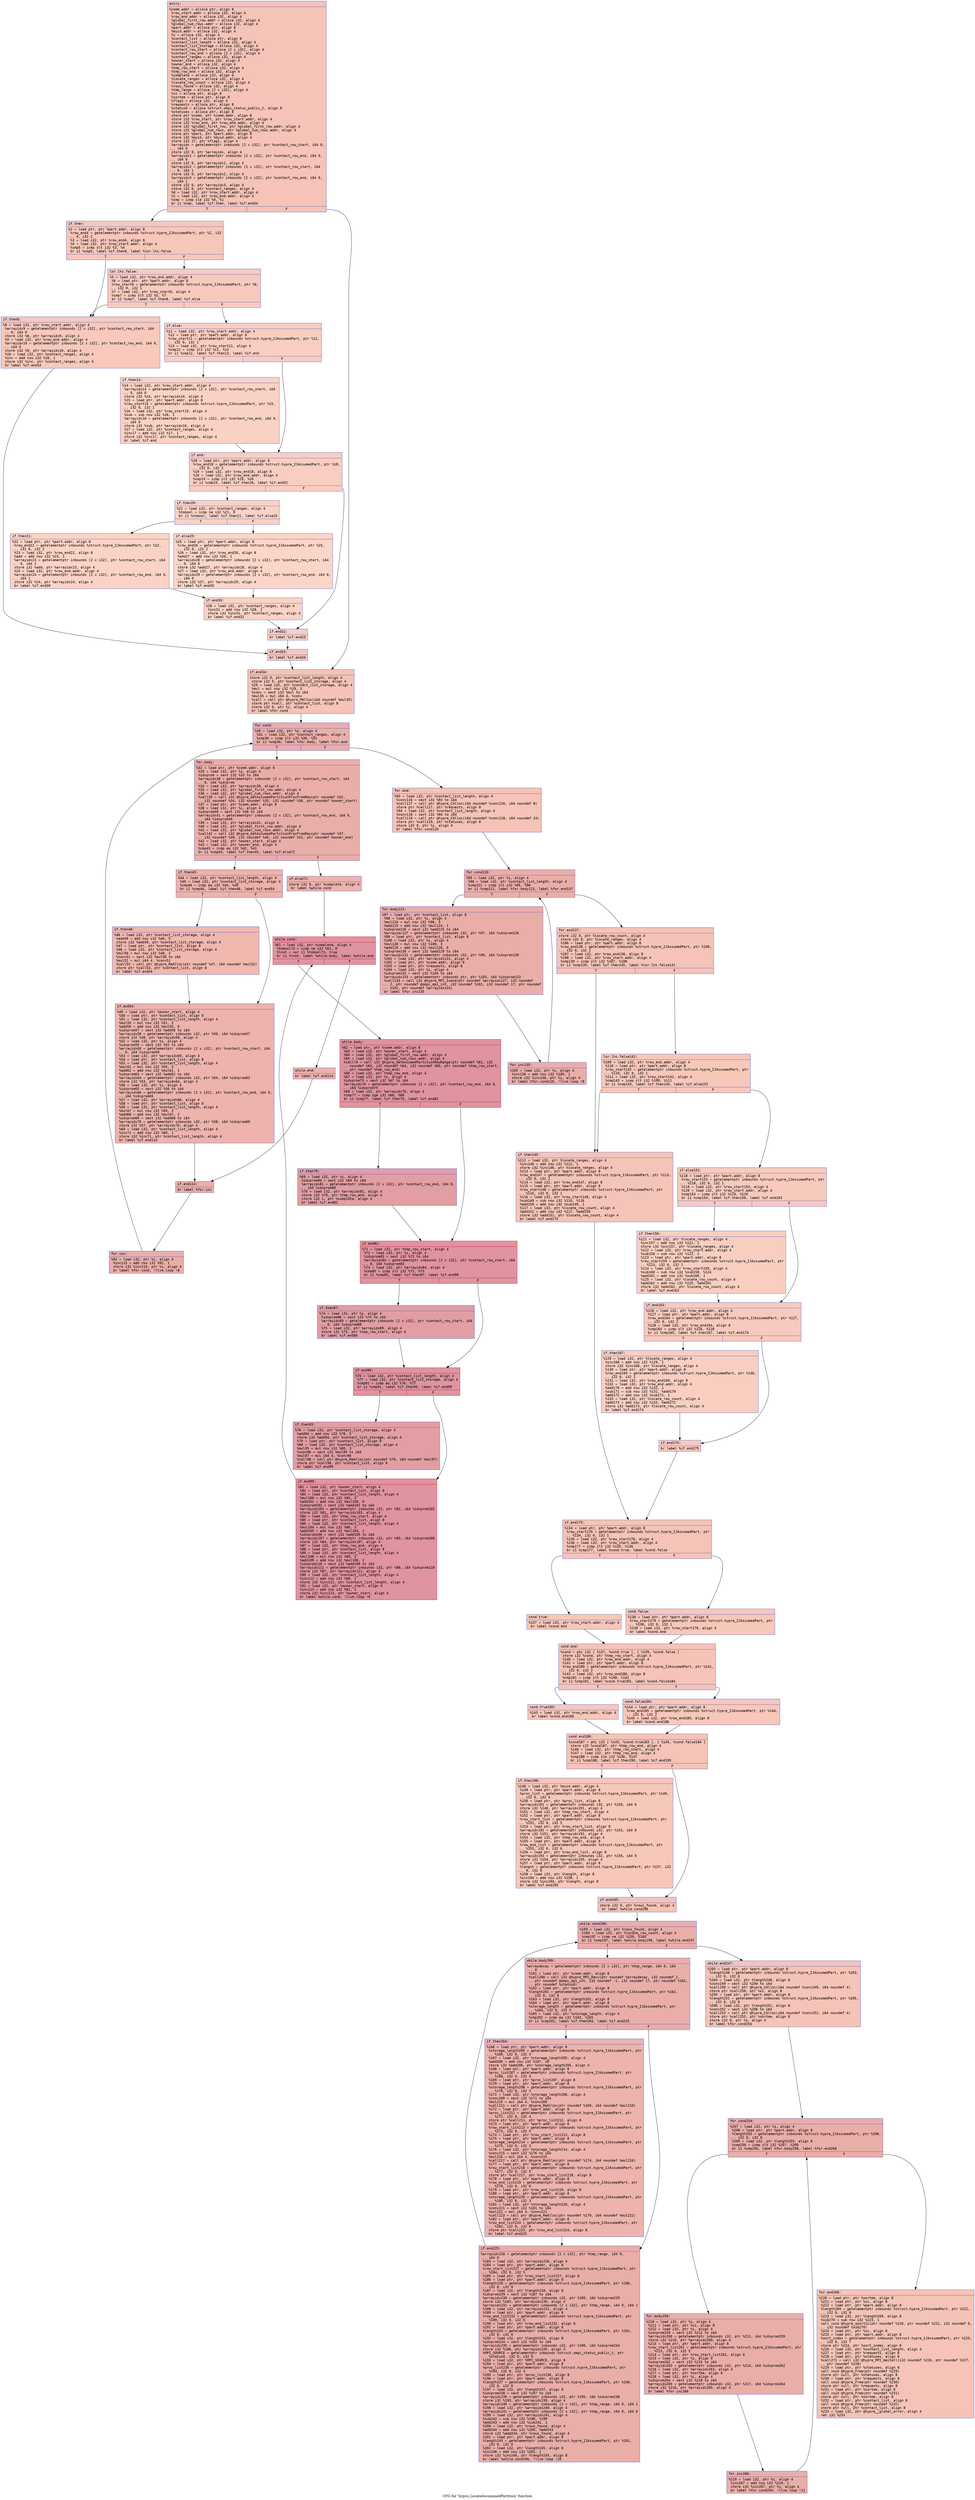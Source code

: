 digraph "CFG for 'hypre_LocateAssummedPartition' function" {
	label="CFG for 'hypre_LocateAssummedPartition' function";

	Node0x56272f9793c0 [shape=record,color="#3d50c3ff", style=filled, fillcolor="#e8765c70" fontname="Courier",label="{entry:\l|  %comm.addr = alloca ptr, align 8\l  %row_start.addr = alloca i32, align 4\l  %row_end.addr = alloca i32, align 4\l  %global_first_row.addr = alloca i32, align 4\l  %global_num_rows.addr = alloca i32, align 4\l  %part.addr = alloca ptr, align 8\l  %myid.addr = alloca i32, align 4\l  %i = alloca i32, align 4\l  %contact_list = alloca ptr, align 8\l  %contact_list_length = alloca i32, align 4\l  %contact_list_storage = alloca i32, align 4\l  %contact_row_start = alloca [2 x i32], align 4\l  %contact_row_end = alloca [2 x i32], align 4\l  %contact_ranges = alloca i32, align 4\l  %owner_start = alloca i32, align 4\l  %owner_end = alloca i32, align 4\l  %tmp_row_start = alloca i32, align 4\l  %tmp_row_end = alloca i32, align 4\l  %complete = alloca i32, align 4\l  %locate_ranges = alloca i32, align 4\l  %locate_row_count = alloca i32, align 4\l  %rows_found = alloca i32, align 4\l  %tmp_range = alloca [2 x i32], align 4\l  %si = alloca ptr, align 8\l  %sortme = alloca ptr, align 8\l  %flag1 = alloca i32, align 4\l  %requests = alloca ptr, align 8\l  %status0 = alloca %struct.ompi_status_public_t, align 8\l  %statuses = alloca ptr, align 8\l  store ptr %comm, ptr %comm.addr, align 8\l  store i32 %row_start, ptr %row_start.addr, align 4\l  store i32 %row_end, ptr %row_end.addr, align 4\l  store i32 %global_first_row, ptr %global_first_row.addr, align 4\l  store i32 %global_num_rows, ptr %global_num_rows.addr, align 4\l  store ptr %part, ptr %part.addr, align 8\l  store i32 %myid, ptr %myid.addr, align 4\l  store i32 17, ptr %flag1, align 4\l  %arrayidx = getelementptr inbounds [2 x i32], ptr %contact_row_start, i64 0,\l... i64 0\l  store i32 0, ptr %arrayidx, align 4\l  %arrayidx1 = getelementptr inbounds [2 x i32], ptr %contact_row_end, i64 0,\l... i64 0\l  store i32 0, ptr %arrayidx1, align 4\l  %arrayidx2 = getelementptr inbounds [2 x i32], ptr %contact_row_start, i64\l... 0, i64 1\l  store i32 0, ptr %arrayidx2, align 4\l  %arrayidx3 = getelementptr inbounds [2 x i32], ptr %contact_row_end, i64 0,\l... i64 1\l  store i32 0, ptr %arrayidx3, align 4\l  store i32 0, ptr %contact_ranges, align 4\l  %0 = load i32, ptr %row_start.addr, align 4\l  %1 = load i32, ptr %row_end.addr, align 4\l  %cmp = icmp sle i32 %0, %1\l  br i1 %cmp, label %if.then, label %if.end34\l|{<s0>T|<s1>F}}"];
	Node0x56272f9793c0:s0 -> Node0x56272f97d580[tooltip="entry -> if.then\nProbability 50.00%" ];
	Node0x56272f9793c0:s1 -> Node0x56272f97d5f0[tooltip="entry -> if.end34\nProbability 50.00%" ];
	Node0x56272f97d580 [shape=record,color="#3d50c3ff", style=filled, fillcolor="#ec7f6370" fontname="Courier",label="{if.then:\l|  %2 = load ptr, ptr %part.addr, align 8\l  %row_end4 = getelementptr inbounds %struct.hypre_IJAssumedPart, ptr %2, i32\l... 0, i32 2\l  %3 = load i32, ptr %row_end4, align 8\l  %4 = load i32, ptr %row_start.addr, align 4\l  %cmp5 = icmp slt i32 %3, %4\l  br i1 %cmp5, label %if.then8, label %lor.lhs.false\l|{<s0>T|<s1>F}}"];
	Node0x56272f97d580:s0 -> Node0x56272f97e250[tooltip="if.then -> if.then8\nProbability 50.00%" ];
	Node0x56272f97d580:s1 -> Node0x56272f97e2d0[tooltip="if.then -> lor.lhs.false\nProbability 50.00%" ];
	Node0x56272f97e2d0 [shape=record,color="#3d50c3ff", style=filled, fillcolor="#ef886b70" fontname="Courier",label="{lor.lhs.false:\l|  %5 = load i32, ptr %row_end.addr, align 4\l  %6 = load ptr, ptr %part.addr, align 8\l  %row_start6 = getelementptr inbounds %struct.hypre_IJAssumedPart, ptr %6,\l... i32 0, i32 1\l  %7 = load i32, ptr %row_start6, align 4\l  %cmp7 = icmp slt i32 %5, %7\l  br i1 %cmp7, label %if.then8, label %if.else\l|{<s0>T|<s1>F}}"];
	Node0x56272f97e2d0:s0 -> Node0x56272f97e250[tooltip="lor.lhs.false -> if.then8\nProbability 50.00%" ];
	Node0x56272f97e2d0:s1 -> Node0x56272f97eda0[tooltip="lor.lhs.false -> if.else\nProbability 50.00%" ];
	Node0x56272f97e250 [shape=record,color="#3d50c3ff", style=filled, fillcolor="#ed836670" fontname="Courier",label="{if.then8:\l|  %8 = load i32, ptr %row_start.addr, align 4\l  %arrayidx9 = getelementptr inbounds [2 x i32], ptr %contact_row_start, i64\l... 0, i64 0\l  store i32 %8, ptr %arrayidx9, align 4\l  %9 = load i32, ptr %row_end.addr, align 4\l  %arrayidx10 = getelementptr inbounds [2 x i32], ptr %contact_row_end, i64 0,\l... i64 0\l  store i32 %9, ptr %arrayidx10, align 4\l  %10 = load i32, ptr %contact_ranges, align 4\l  %inc = add nsw i32 %10, 1\l  store i32 %inc, ptr %contact_ranges, align 4\l  br label %if.end33\l}"];
	Node0x56272f97e250 -> Node0x56272f97f4b0[tooltip="if.then8 -> if.end33\nProbability 100.00%" ];
	Node0x56272f97eda0 [shape=record,color="#3d50c3ff", style=filled, fillcolor="#f2907270" fontname="Courier",label="{if.else:\l|  %11 = load i32, ptr %row_start.addr, align 4\l  %12 = load ptr, ptr %part.addr, align 8\l  %row_start11 = getelementptr inbounds %struct.hypre_IJAssumedPart, ptr %12,\l... i32 0, i32 1\l  %13 = load i32, ptr %row_start11, align 4\l  %cmp12 = icmp slt i32 %11, %13\l  br i1 %cmp12, label %if.then13, label %if.end\l|{<s0>T|<s1>F}}"];
	Node0x56272f97eda0:s0 -> Node0x56272f97f8c0[tooltip="if.else -> if.then13\nProbability 50.00%" ];
	Node0x56272f97eda0:s1 -> Node0x56272f97f940[tooltip="if.else -> if.end\nProbability 50.00%" ];
	Node0x56272f97f8c0 [shape=record,color="#3d50c3ff", style=filled, fillcolor="#f4987a70" fontname="Courier",label="{if.then13:\l|  %14 = load i32, ptr %row_start.addr, align 4\l  %arrayidx14 = getelementptr inbounds [2 x i32], ptr %contact_row_start, i64\l... 0, i64 0\l  store i32 %14, ptr %arrayidx14, align 4\l  %15 = load ptr, ptr %part.addr, align 8\l  %row_start15 = getelementptr inbounds %struct.hypre_IJAssumedPart, ptr %15,\l... i32 0, i32 1\l  %16 = load i32, ptr %row_start15, align 4\l  %sub = sub nsw i32 %16, 1\l  %arrayidx16 = getelementptr inbounds [2 x i32], ptr %contact_row_end, i64 0,\l... i64 0\l  store i32 %sub, ptr %arrayidx16, align 4\l  %17 = load i32, ptr %contact_ranges, align 4\l  %inc17 = add nsw i32 %17, 1\l  store i32 %inc17, ptr %contact_ranges, align 4\l  br label %if.end\l}"];
	Node0x56272f97f8c0 -> Node0x56272f97f940[tooltip="if.then13 -> if.end\nProbability 100.00%" ];
	Node0x56272f97f940 [shape=record,color="#3d50c3ff", style=filled, fillcolor="#f2907270" fontname="Courier",label="{if.end:\l|  %18 = load ptr, ptr %part.addr, align 8\l  %row_end18 = getelementptr inbounds %struct.hypre_IJAssumedPart, ptr %18,\l... i32 0, i32 2\l  %19 = load i32, ptr %row_end18, align 8\l  %20 = load i32, ptr %row_end.addr, align 4\l  %cmp19 = icmp slt i32 %19, %20\l  br i1 %cmp19, label %if.then20, label %if.end32\l|{<s0>T|<s1>F}}"];
	Node0x56272f97f940:s0 -> Node0x56272f980660[tooltip="if.end -> if.then20\nProbability 50.00%" ];
	Node0x56272f97f940:s1 -> Node0x56272f9806e0[tooltip="if.end -> if.end32\nProbability 50.00%" ];
	Node0x56272f980660 [shape=record,color="#3d50c3ff", style=filled, fillcolor="#f4987a70" fontname="Courier",label="{if.then20:\l|  %21 = load i32, ptr %contact_ranges, align 4\l  %tobool = icmp ne i32 %21, 0\l  br i1 %tobool, label %if.then21, label %if.else25\l|{<s0>T|<s1>F}}"];
	Node0x56272f980660:s0 -> Node0x56272f980940[tooltip="if.then20 -> if.then21\nProbability 62.50%" ];
	Node0x56272f980660:s1 -> Node0x56272f9809c0[tooltip="if.then20 -> if.else25\nProbability 37.50%" ];
	Node0x56272f980940 [shape=record,color="#3d50c3ff", style=filled, fillcolor="#f59c7d70" fontname="Courier",label="{if.then21:\l|  %22 = load ptr, ptr %part.addr, align 8\l  %row_end22 = getelementptr inbounds %struct.hypre_IJAssumedPart, ptr %22,\l... i32 0, i32 2\l  %23 = load i32, ptr %row_end22, align 8\l  %add = add nsw i32 %23, 1\l  %arrayidx23 = getelementptr inbounds [2 x i32], ptr %contact_row_start, i64\l... 0, i64 1\l  store i32 %add, ptr %arrayidx23, align 4\l  %24 = load i32, ptr %row_end.addr, align 4\l  %arrayidx24 = getelementptr inbounds [2 x i32], ptr %contact_row_end, i64 0,\l... i64 1\l  store i32 %24, ptr %arrayidx24, align 4\l  br label %if.end30\l}"];
	Node0x56272f980940 -> Node0x56272f981190[tooltip="if.then21 -> if.end30\nProbability 100.00%" ];
	Node0x56272f9809c0 [shape=record,color="#3d50c3ff", style=filled, fillcolor="#f5a08170" fontname="Courier",label="{if.else25:\l|  %25 = load ptr, ptr %part.addr, align 8\l  %row_end26 = getelementptr inbounds %struct.hypre_IJAssumedPart, ptr %25,\l... i32 0, i32 2\l  %26 = load i32, ptr %row_end26, align 8\l  %add27 = add nsw i32 %26, 1\l  %arrayidx28 = getelementptr inbounds [2 x i32], ptr %contact_row_start, i64\l... 0, i64 0\l  store i32 %add27, ptr %arrayidx28, align 4\l  %27 = load i32, ptr %row_end.addr, align 4\l  %arrayidx29 = getelementptr inbounds [2 x i32], ptr %contact_row_end, i64 0,\l... i64 0\l  store i32 %27, ptr %arrayidx29, align 4\l  br label %if.end30\l}"];
	Node0x56272f9809c0 -> Node0x56272f981190[tooltip="if.else25 -> if.end30\nProbability 100.00%" ];
	Node0x56272f981190 [shape=record,color="#3d50c3ff", style=filled, fillcolor="#f4987a70" fontname="Courier",label="{if.end30:\l|  %28 = load i32, ptr %contact_ranges, align 4\l  %inc31 = add nsw i32 %28, 1\l  store i32 %inc31, ptr %contact_ranges, align 4\l  br label %if.end32\l}"];
	Node0x56272f981190 -> Node0x56272f9806e0[tooltip="if.end30 -> if.end32\nProbability 100.00%" ];
	Node0x56272f9806e0 [shape=record,color="#3d50c3ff", style=filled, fillcolor="#f2907270" fontname="Courier",label="{if.end32:\l|  br label %if.end33\l}"];
	Node0x56272f9806e0 -> Node0x56272f97f4b0[tooltip="if.end32 -> if.end33\nProbability 100.00%" ];
	Node0x56272f97f4b0 [shape=record,color="#3d50c3ff", style=filled, fillcolor="#ec7f6370" fontname="Courier",label="{if.end33:\l|  br label %if.end34\l}"];
	Node0x56272f97f4b0 -> Node0x56272f97d5f0[tooltip="if.end33 -> if.end34\nProbability 100.00%" ];
	Node0x56272f97d5f0 [shape=record,color="#3d50c3ff", style=filled, fillcolor="#e8765c70" fontname="Courier",label="{if.end34:\l|  store i32 0, ptr %contact_list_length, align 4\l  store i32 5, ptr %contact_list_storage, align 4\l  %29 = load i32, ptr %contact_list_storage, align 4\l  %mul = mul nsw i32 %29, 3\l  %conv = sext i32 %mul to i64\l  %mul35 = mul i64 4, %conv\l  %call = call ptr @hypre_MAlloc(i64 noundef %mul35)\l  store ptr %call, ptr %contact_list, align 8\l  store i32 0, ptr %i, align 4\l  br label %for.cond\l}"];
	Node0x56272f97d5f0 -> Node0x56272f982360[tooltip="if.end34 -> for.cond\nProbability 100.00%" ];
	Node0x56272f982360 [shape=record,color="#3d50c3ff", style=filled, fillcolor="#d0473d70" fontname="Courier",label="{for.cond:\l|  %30 = load i32, ptr %i, align 4\l  %31 = load i32, ptr %contact_ranges, align 4\l  %cmp36 = icmp slt i32 %30, %31\l  br i1 %cmp36, label %for.body, label %for.end\l|{<s0>T|<s1>F}}"];
	Node0x56272f982360:s0 -> Node0x56272f982600[tooltip="for.cond -> for.body\nProbability 96.88%" ];
	Node0x56272f982360:s1 -> Node0x56272f982680[tooltip="for.cond -> for.end\nProbability 3.12%" ];
	Node0x56272f982600 [shape=record,color="#3d50c3ff", style=filled, fillcolor="#d0473d70" fontname="Courier",label="{for.body:\l|  %32 = load ptr, ptr %comm.addr, align 8\l  %33 = load i32, ptr %i, align 4\l  %idxprom = sext i32 %33 to i64\l  %arrayidx38 = getelementptr inbounds [2 x i32], ptr %contact_row_start, i64\l... 0, i64 %idxprom\l  %34 = load i32, ptr %arrayidx38, align 4\l  %35 = load i32, ptr %global_first_row.addr, align 4\l  %36 = load i32, ptr %global_num_rows.addr, align 4\l  %call39 = call i32 @hypre_GetAssumedPartitionProcFromRow(ptr noundef %32,\l... i32 noundef %34, i32 noundef %35, i32 noundef %36, ptr noundef %owner_start)\l  %37 = load ptr, ptr %comm.addr, align 8\l  %38 = load i32, ptr %i, align 4\l  %idxprom40 = sext i32 %38 to i64\l  %arrayidx41 = getelementptr inbounds [2 x i32], ptr %contact_row_end, i64 0,\l... i64 %idxprom40\l  %39 = load i32, ptr %arrayidx41, align 4\l  %40 = load i32, ptr %global_first_row.addr, align 4\l  %41 = load i32, ptr %global_num_rows.addr, align 4\l  %call42 = call i32 @hypre_GetAssumedPartitionProcFromRow(ptr noundef %37,\l... i32 noundef %39, i32 noundef %40, i32 noundef %41, ptr noundef %owner_end)\l  %42 = load i32, ptr %owner_start, align 4\l  %43 = load i32, ptr %owner_end, align 4\l  %cmp43 = icmp eq i32 %42, %43\l  br i1 %cmp43, label %if.then45, label %if.else72\l|{<s0>T|<s1>F}}"];
	Node0x56272f982600:s0 -> Node0x56272f97de80[tooltip="for.body -> if.then45\nProbability 50.00%" ];
	Node0x56272f982600:s1 -> Node0x56272f97ded0[tooltip="for.body -> if.else72\nProbability 50.00%" ];
	Node0x56272f97de80 [shape=record,color="#3d50c3ff", style=filled, fillcolor="#d6524470" fontname="Courier",label="{if.then45:\l|  %44 = load i32, ptr %contact_list_length, align 4\l  %45 = load i32, ptr %contact_list_storage, align 4\l  %cmp46 = icmp eq i32 %44, %45\l  br i1 %cmp46, label %if.then48, label %if.end54\l|{<s0>T|<s1>F}}"];
	Node0x56272f97de80:s0 -> Node0x56272f97e800[tooltip="if.then45 -> if.then48\nProbability 50.00%" ];
	Node0x56272f97de80:s1 -> Node0x56272f97e850[tooltip="if.then45 -> if.end54\nProbability 50.00%" ];
	Node0x56272f97e800 [shape=record,color="#3d50c3ff", style=filled, fillcolor="#dc5d4a70" fontname="Courier",label="{if.then48:\l|  %46 = load i32, ptr %contact_list_storage, align 4\l  %add49 = add nsw i32 %46, 5\l  store i32 %add49, ptr %contact_list_storage, align 4\l  %47 = load ptr, ptr %contact_list, align 8\l  %48 = load i32, ptr %contact_list_storage, align 4\l  %mul50 = mul nsw i32 %48, 3\l  %conv51 = sext i32 %mul50 to i64\l  %mul52 = mul i64 4, %conv51\l  %call53 = call ptr @hypre_ReAlloc(ptr noundef %47, i64 noundef %mul52)\l  store ptr %call53, ptr %contact_list, align 8\l  br label %if.end54\l}"];
	Node0x56272f97e800 -> Node0x56272f97e850[tooltip="if.then48 -> if.end54\nProbability 100.00%" ];
	Node0x56272f97e850 [shape=record,color="#3d50c3ff", style=filled, fillcolor="#d6524470" fontname="Courier",label="{if.end54:\l|  %49 = load i32, ptr %owner_start, align 4\l  %50 = load ptr, ptr %contact_list, align 8\l  %51 = load i32, ptr %contact_list_length, align 4\l  %mul55 = mul nsw i32 %51, 3\l  %add56 = add nsw i32 %mul55, 0\l  %idxprom57 = sext i32 %add56 to i64\l  %arrayidx58 = getelementptr inbounds i32, ptr %50, i64 %idxprom57\l  store i32 %49, ptr %arrayidx58, align 4\l  %52 = load i32, ptr %i, align 4\l  %idxprom59 = sext i32 %52 to i64\l  %arrayidx60 = getelementptr inbounds [2 x i32], ptr %contact_row_start, i64\l... 0, i64 %idxprom59\l  %53 = load i32, ptr %arrayidx60, align 4\l  %54 = load ptr, ptr %contact_list, align 8\l  %55 = load i32, ptr %contact_list_length, align 4\l  %mul61 = mul nsw i32 %55, 3\l  %add62 = add nsw i32 %mul61, 1\l  %idxprom63 = sext i32 %add62 to i64\l  %arrayidx64 = getelementptr inbounds i32, ptr %54, i64 %idxprom63\l  store i32 %53, ptr %arrayidx64, align 4\l  %56 = load i32, ptr %i, align 4\l  %idxprom65 = sext i32 %56 to i64\l  %arrayidx66 = getelementptr inbounds [2 x i32], ptr %contact_row_end, i64 0,\l... i64 %idxprom65\l  %57 = load i32, ptr %arrayidx66, align 4\l  %58 = load ptr, ptr %contact_list, align 8\l  %59 = load i32, ptr %contact_list_length, align 4\l  %mul67 = mul nsw i32 %59, 3\l  %add68 = add nsw i32 %mul67, 2\l  %idxprom69 = sext i32 %add68 to i64\l  %arrayidx70 = getelementptr inbounds i32, ptr %58, i64 %idxprom69\l  store i32 %57, ptr %arrayidx70, align 4\l  %60 = load i32, ptr %contact_list_length, align 4\l  %inc71 = add nsw i32 %60, 1\l  store i32 %inc71, ptr %contact_list_length, align 4\l  br label %if.end114\l}"];
	Node0x56272f97e850 -> Node0x56272f986d70[tooltip="if.end54 -> if.end114\nProbability 100.00%" ];
	Node0x56272f97ded0 [shape=record,color="#3d50c3ff", style=filled, fillcolor="#d6524470" fontname="Courier",label="{if.else72:\l|  store i32 0, ptr %complete, align 4\l  br label %while.cond\l}"];
	Node0x56272f97ded0 -> Node0x56272f986ed0[tooltip="if.else72 -> while.cond\nProbability 100.00%" ];
	Node0x56272f986ed0 [shape=record,color="#b70d28ff", style=filled, fillcolor="#b70d2870" fontname="Courier",label="{while.cond:\l|  %61 = load i32, ptr %complete, align 4\l  %tobool73 = icmp ne i32 %61, 0\l  %lnot = xor i1 %tobool73, true\l  br i1 %lnot, label %while.body, label %while.end\l|{<s0>T|<s1>F}}"];
	Node0x56272f986ed0:s0 -> Node0x56272f9871b0[tooltip="while.cond -> while.body\nProbability 96.88%" ];
	Node0x56272f986ed0:s1 -> Node0x56272f987230[tooltip="while.cond -> while.end\nProbability 3.12%" ];
	Node0x56272f9871b0 [shape=record,color="#b70d28ff", style=filled, fillcolor="#b70d2870" fontname="Courier",label="{while.body:\l|  %62 = load ptr, ptr %comm.addr, align 8\l  %63 = load i32, ptr %owner_start, align 4\l  %64 = load i32, ptr %global_first_row.addr, align 4\l  %65 = load i32, ptr %global_num_rows.addr, align 4\l  %call74 = call i32 @hypre_GetAssumedPartitionRowRange(ptr noundef %62, i32\l... noundef %63, i32 noundef %64, i32 noundef %65, ptr noundef %tmp_row_start,\l... ptr noundef %tmp_row_end)\l  %66 = load i32, ptr %tmp_row_end, align 4\l  %67 = load i32, ptr %i, align 4\l  %idxprom75 = sext i32 %67 to i64\l  %arrayidx76 = getelementptr inbounds [2 x i32], ptr %contact_row_end, i64 0,\l... i64 %idxprom75\l  %68 = load i32, ptr %arrayidx76, align 4\l  %cmp77 = icmp sge i32 %66, %68\l  br i1 %cmp77, label %if.then79, label %if.end82\l|{<s0>T|<s1>F}}"];
	Node0x56272f9871b0:s0 -> Node0x56272f987be0[tooltip="while.body -> if.then79\nProbability 50.00%" ];
	Node0x56272f9871b0:s1 -> Node0x56272f987cc0[tooltip="while.body -> if.end82\nProbability 50.00%" ];
	Node0x56272f987be0 [shape=record,color="#3d50c3ff", style=filled, fillcolor="#be242e70" fontname="Courier",label="{if.then79:\l|  %69 = load i32, ptr %i, align 4\l  %idxprom80 = sext i32 %69 to i64\l  %arrayidx81 = getelementptr inbounds [2 x i32], ptr %contact_row_end, i64 0,\l... i64 %idxprom80\l  %70 = load i32, ptr %arrayidx81, align 4\l  store i32 %70, ptr %tmp_row_end, align 4\l  store i32 1, ptr %complete, align 4\l  br label %if.end82\l}"];
	Node0x56272f987be0 -> Node0x56272f987cc0[tooltip="if.then79 -> if.end82\nProbability 100.00%" ];
	Node0x56272f987cc0 [shape=record,color="#b70d28ff", style=filled, fillcolor="#b70d2870" fontname="Courier",label="{if.end82:\l|  %71 = load i32, ptr %tmp_row_start, align 4\l  %72 = load i32, ptr %i, align 4\l  %idxprom83 = sext i32 %72 to i64\l  %arrayidx84 = getelementptr inbounds [2 x i32], ptr %contact_row_start, i64\l... 0, i64 %idxprom83\l  %73 = load i32, ptr %arrayidx84, align 4\l  %cmp85 = icmp slt i32 %71, %73\l  br i1 %cmp85, label %if.then87, label %if.end90\l|{<s0>T|<s1>F}}"];
	Node0x56272f987cc0:s0 -> Node0x56272f988680[tooltip="if.end82 -> if.then87\nProbability 50.00%" ];
	Node0x56272f987cc0:s1 -> Node0x56272f9886d0[tooltip="if.end82 -> if.end90\nProbability 50.00%" ];
	Node0x56272f988680 [shape=record,color="#3d50c3ff", style=filled, fillcolor="#be242e70" fontname="Courier",label="{if.then87:\l|  %74 = load i32, ptr %i, align 4\l  %idxprom88 = sext i32 %74 to i64\l  %arrayidx89 = getelementptr inbounds [2 x i32], ptr %contact_row_start, i64\l... 0, i64 %idxprom88\l  %75 = load i32, ptr %arrayidx89, align 4\l  store i32 %75, ptr %tmp_row_start, align 4\l  br label %if.end90\l}"];
	Node0x56272f988680 -> Node0x56272f9886d0[tooltip="if.then87 -> if.end90\nProbability 100.00%" ];
	Node0x56272f9886d0 [shape=record,color="#b70d28ff", style=filled, fillcolor="#b70d2870" fontname="Courier",label="{if.end90:\l|  %76 = load i32, ptr %contact_list_length, align 4\l  %77 = load i32, ptr %contact_list_storage, align 4\l  %cmp91 = icmp eq i32 %76, %77\l  br i1 %cmp91, label %if.then93, label %if.end99\l|{<s0>T|<s1>F}}"];
	Node0x56272f9886d0:s0 -> Node0x56272f988db0[tooltip="if.end90 -> if.then93\nProbability 50.00%" ];
	Node0x56272f9886d0:s1 -> Node0x56272f988e00[tooltip="if.end90 -> if.end99\nProbability 50.00%" ];
	Node0x56272f988db0 [shape=record,color="#3d50c3ff", style=filled, fillcolor="#be242e70" fontname="Courier",label="{if.then93:\l|  %78 = load i32, ptr %contact_list_storage, align 4\l  %add94 = add nsw i32 %78, 5\l  store i32 %add94, ptr %contact_list_storage, align 4\l  %79 = load ptr, ptr %contact_list, align 8\l  %80 = load i32, ptr %contact_list_storage, align 4\l  %mul95 = mul nsw i32 %80, 3\l  %conv96 = sext i32 %mul95 to i64\l  %mul97 = mul i64 4, %conv96\l  %call98 = call ptr @hypre_ReAlloc(ptr noundef %79, i64 noundef %mul97)\l  store ptr %call98, ptr %contact_list, align 8\l  br label %if.end99\l}"];
	Node0x56272f988db0 -> Node0x56272f988e00[tooltip="if.then93 -> if.end99\nProbability 100.00%" ];
	Node0x56272f988e00 [shape=record,color="#b70d28ff", style=filled, fillcolor="#b70d2870" fontname="Courier",label="{if.end99:\l|  %81 = load i32, ptr %owner_start, align 4\l  %82 = load ptr, ptr %contact_list, align 8\l  %83 = load i32, ptr %contact_list_length, align 4\l  %mul100 = mul nsw i32 %83, 3\l  %add101 = add nsw i32 %mul100, 0\l  %idxprom102 = sext i32 %add101 to i64\l  %arrayidx103 = getelementptr inbounds i32, ptr %82, i64 %idxprom102\l  store i32 %81, ptr %arrayidx103, align 4\l  %84 = load i32, ptr %tmp_row_start, align 4\l  %85 = load ptr, ptr %contact_list, align 8\l  %86 = load i32, ptr %contact_list_length, align 4\l  %mul104 = mul nsw i32 %86, 3\l  %add105 = add nsw i32 %mul104, 1\l  %idxprom106 = sext i32 %add105 to i64\l  %arrayidx107 = getelementptr inbounds i32, ptr %85, i64 %idxprom106\l  store i32 %84, ptr %arrayidx107, align 4\l  %87 = load i32, ptr %tmp_row_end, align 4\l  %88 = load ptr, ptr %contact_list, align 8\l  %89 = load i32, ptr %contact_list_length, align 4\l  %mul108 = mul nsw i32 %89, 3\l  %add109 = add nsw i32 %mul108, 2\l  %idxprom110 = sext i32 %add109 to i64\l  %arrayidx111 = getelementptr inbounds i32, ptr %88, i64 %idxprom110\l  store i32 %87, ptr %arrayidx111, align 4\l  %90 = load i32, ptr %contact_list_length, align 4\l  %inc112 = add nsw i32 %90, 1\l  store i32 %inc112, ptr %contact_list_length, align 4\l  %91 = load i32, ptr %owner_start, align 4\l  %inc113 = add nsw i32 %91, 1\l  store i32 %inc113, ptr %owner_start, align 4\l  br label %while.cond, !llvm.loop !6\l}"];
	Node0x56272f988e00 -> Node0x56272f986ed0[tooltip="if.end99 -> while.cond\nProbability 100.00%" ];
	Node0x56272f987230 [shape=record,color="#3d50c3ff", style=filled, fillcolor="#d6524470" fontname="Courier",label="{while.end:\l|  br label %if.end114\l}"];
	Node0x56272f987230 -> Node0x56272f986d70[tooltip="while.end -> if.end114\nProbability 100.00%" ];
	Node0x56272f986d70 [shape=record,color="#3d50c3ff", style=filled, fillcolor="#d0473d70" fontname="Courier",label="{if.end114:\l|  br label %for.inc\l}"];
	Node0x56272f986d70 -> Node0x56272f98b510[tooltip="if.end114 -> for.inc\nProbability 100.00%" ];
	Node0x56272f98b510 [shape=record,color="#3d50c3ff", style=filled, fillcolor="#d0473d70" fontname="Courier",label="{for.inc:\l|  %92 = load i32, ptr %i, align 4\l  %inc115 = add nsw i32 %92, 1\l  store i32 %inc115, ptr %i, align 4\l  br label %for.cond, !llvm.loop !8\l}"];
	Node0x56272f98b510 -> Node0x56272f982360[tooltip="for.inc -> for.cond\nProbability 100.00%" ];
	Node0x56272f982680 [shape=record,color="#3d50c3ff", style=filled, fillcolor="#e8765c70" fontname="Courier",label="{for.end:\l|  %93 = load i32, ptr %contact_list_length, align 4\l  %conv116 = sext i32 %93 to i64\l  %call117 = call ptr @hypre_CAlloc(i64 noundef %conv116, i64 noundef 8)\l  store ptr %call117, ptr %requests, align 8\l  %94 = load i32, ptr %contact_list_length, align 4\l  %conv118 = sext i32 %94 to i64\l  %call119 = call ptr @hypre_CAlloc(i64 noundef %conv118, i64 noundef 24)\l  store ptr %call119, ptr %statuses, align 8\l  store i32 0, ptr %i, align 4\l  br label %for.cond120\l}"];
	Node0x56272f982680 -> Node0x56272f98c0b0[tooltip="for.end -> for.cond120\nProbability 100.00%" ];
	Node0x56272f98c0b0 [shape=record,color="#3d50c3ff", style=filled, fillcolor="#d0473d70" fontname="Courier",label="{for.cond120:\l|  %95 = load i32, ptr %i, align 4\l  %96 = load i32, ptr %contact_list_length, align 4\l  %cmp121 = icmp slt i32 %95, %96\l  br i1 %cmp121, label %for.body123, label %for.end137\l|{<s0>T|<s1>F}}"];
	Node0x56272f98c0b0:s0 -> Node0x56272f984d40[tooltip="for.cond120 -> for.body123\nProbability 96.88%" ];
	Node0x56272f98c0b0:s1 -> Node0x56272f984d90[tooltip="for.cond120 -> for.end137\nProbability 3.12%" ];
	Node0x56272f984d40 [shape=record,color="#3d50c3ff", style=filled, fillcolor="#d0473d70" fontname="Courier",label="{for.body123:\l|  %97 = load ptr, ptr %contact_list, align 8\l  %98 = load i32, ptr %i, align 4\l  %mul124 = mul nsw i32 %98, 3\l  %add125 = add nsw i32 %mul124, 1\l  %idxprom126 = sext i32 %add125 to i64\l  %arrayidx127 = getelementptr inbounds i32, ptr %97, i64 %idxprom126\l  %99 = load ptr, ptr %contact_list, align 8\l  %100 = load i32, ptr %i, align 4\l  %mul128 = mul nsw i32 %100, 3\l  %add129 = add nsw i32 %mul128, 0\l  %idxprom130 = sext i32 %add129 to i64\l  %arrayidx131 = getelementptr inbounds i32, ptr %99, i64 %idxprom130\l  %101 = load i32, ptr %arrayidx131, align 4\l  %102 = load ptr, ptr %comm.addr, align 8\l  %103 = load ptr, ptr %requests, align 8\l  %104 = load i32, ptr %i, align 4\l  %idxprom132 = sext i32 %104 to i64\l  %arrayidx133 = getelementptr inbounds ptr, ptr %103, i64 %idxprom132\l  %call134 = call i32 @hypre_MPI_Isend(ptr noundef %arrayidx127, i32 noundef\l... 2, ptr noundef @ompi_mpi_int, i32 noundef %101, i32 noundef 17, ptr noundef\l... %102, ptr noundef %arrayidx133)\l  br label %for.inc135\l}"];
	Node0x56272f984d40 -> Node0x56272f98db00[tooltip="for.body123 -> for.inc135\nProbability 100.00%" ];
	Node0x56272f98db00 [shape=record,color="#3d50c3ff", style=filled, fillcolor="#d0473d70" fontname="Courier",label="{for.inc135:\l|  %105 = load i32, ptr %i, align 4\l  %inc136 = add nsw i32 %105, 1\l  store i32 %inc136, ptr %i, align 4\l  br label %for.cond120, !llvm.loop !9\l}"];
	Node0x56272f98db00 -> Node0x56272f98c0b0[tooltip="for.inc135 -> for.cond120\nProbability 100.00%" ];
	Node0x56272f984d90 [shape=record,color="#3d50c3ff", style=filled, fillcolor="#e8765c70" fontname="Courier",label="{for.end137:\l|  store i32 0, ptr %locate_row_count, align 4\l  store i32 0, ptr %locate_ranges, align 4\l  %106 = load ptr, ptr %part.addr, align 8\l  %row_end138 = getelementptr inbounds %struct.hypre_IJAssumedPart, ptr %106,\l... i32 0, i32 2\l  %107 = load i32, ptr %row_end138, align 8\l  %108 = load i32, ptr %row_start.addr, align 4\l  %cmp139 = icmp slt i32 %107, %108\l  br i1 %cmp139, label %if.then145, label %lor.lhs.false141\l|{<s0>T|<s1>F}}"];
	Node0x56272f984d90:s0 -> Node0x56272f983690[tooltip="for.end137 -> if.then145\nProbability 50.00%" ];
	Node0x56272f984d90:s1 -> Node0x56272f983710[tooltip="for.end137 -> lor.lhs.false141\nProbability 50.00%" ];
	Node0x56272f983710 [shape=record,color="#3d50c3ff", style=filled, fillcolor="#ec7f6370" fontname="Courier",label="{lor.lhs.false141:\l|  %109 = load i32, ptr %row_end.addr, align 4\l  %110 = load ptr, ptr %part.addr, align 8\l  %row_start142 = getelementptr inbounds %struct.hypre_IJAssumedPart, ptr\l... %110, i32 0, i32 1\l  %111 = load i32, ptr %row_start142, align 4\l  %cmp143 = icmp slt i32 %109, %111\l  br i1 %cmp143, label %if.then145, label %if.else152\l|{<s0>T|<s1>F}}"];
	Node0x56272f983710:s0 -> Node0x56272f983690[tooltip="lor.lhs.false141 -> if.then145\nProbability 50.00%" ];
	Node0x56272f983710:s1 -> Node0x56272f983b60[tooltip="lor.lhs.false141 -> if.else152\nProbability 50.00%" ];
	Node0x56272f983690 [shape=record,color="#3d50c3ff", style=filled, fillcolor="#e97a5f70" fontname="Courier",label="{if.then145:\l|  %112 = load i32, ptr %locate_ranges, align 4\l  %inc146 = add nsw i32 %112, 1\l  store i32 %inc146, ptr %locate_ranges, align 4\l  %113 = load ptr, ptr %part.addr, align 8\l  %row_end147 = getelementptr inbounds %struct.hypre_IJAssumedPart, ptr %113,\l... i32 0, i32 2\l  %114 = load i32, ptr %row_end147, align 8\l  %115 = load ptr, ptr %part.addr, align 8\l  %row_start148 = getelementptr inbounds %struct.hypre_IJAssumedPart, ptr\l... %115, i32 0, i32 1\l  %116 = load i32, ptr %row_start148, align 4\l  %sub149 = sub nsw i32 %114, %116\l  %add150 = add nsw i32 %sub149, 1\l  %117 = load i32, ptr %locate_row_count, align 4\l  %add151 = add nsw i32 %117, %add150\l  store i32 %add151, ptr %locate_row_count, align 4\l  br label %if.end175\l}"];
	Node0x56272f983690 -> Node0x56272f9845a0[tooltip="if.then145 -> if.end175\nProbability 100.00%" ];
	Node0x56272f983b60 [shape=record,color="#3d50c3ff", style=filled, fillcolor="#ef886b70" fontname="Courier",label="{if.else152:\l|  %118 = load ptr, ptr %part.addr, align 8\l  %row_start153 = getelementptr inbounds %struct.hypre_IJAssumedPart, ptr\l... %118, i32 0, i32 1\l  %119 = load i32, ptr %row_start153, align 4\l  %120 = load i32, ptr %row_start.addr, align 4\l  %cmp154 = icmp slt i32 %119, %120\l  br i1 %cmp154, label %if.then156, label %if.end163\l|{<s0>T|<s1>F}}"];
	Node0x56272f983b60:s0 -> Node0x56272f984950[tooltip="if.else152 -> if.then156\nProbability 50.00%" ];
	Node0x56272f983b60:s1 -> Node0x56272f9849d0[tooltip="if.else152 -> if.end163\nProbability 50.00%" ];
	Node0x56272f984950 [shape=record,color="#3d50c3ff", style=filled, fillcolor="#f2907270" fontname="Courier",label="{if.then156:\l|  %121 = load i32, ptr %locate_ranges, align 4\l  %inc157 = add nsw i32 %121, 1\l  store i32 %inc157, ptr %locate_ranges, align 4\l  %122 = load i32, ptr %row_start.addr, align 4\l  %sub158 = sub nsw i32 %122, 1\l  %123 = load ptr, ptr %part.addr, align 8\l  %row_start159 = getelementptr inbounds %struct.hypre_IJAssumedPart, ptr\l... %123, i32 0, i32 1\l  %124 = load i32, ptr %row_start159, align 4\l  %sub160 = sub nsw i32 %sub158, %124\l  %add161 = add nsw i32 %sub160, 1\l  %125 = load i32, ptr %locate_row_count, align 4\l  %add162 = add nsw i32 %125, %add161\l  store i32 %add162, ptr %locate_row_count, align 4\l  br label %if.end163\l}"];
	Node0x56272f984950 -> Node0x56272f9849d0[tooltip="if.then156 -> if.end163\nProbability 100.00%" ];
	Node0x56272f9849d0 [shape=record,color="#3d50c3ff", style=filled, fillcolor="#ef886b70" fontname="Courier",label="{if.end163:\l|  %126 = load i32, ptr %row_end.addr, align 4\l  %127 = load ptr, ptr %part.addr, align 8\l  %row_end164 = getelementptr inbounds %struct.hypre_IJAssumedPart, ptr %127,\l... i32 0, i32 2\l  %128 = load i32, ptr %row_end164, align 8\l  %cmp165 = icmp slt i32 %126, %128\l  br i1 %cmp165, label %if.then167, label %if.end174\l|{<s0>T|<s1>F}}"];
	Node0x56272f9849d0:s0 -> Node0x56272f991f90[tooltip="if.end163 -> if.then167\nProbability 50.00%" ];
	Node0x56272f9849d0:s1 -> Node0x56272f991fe0[tooltip="if.end163 -> if.end174\nProbability 50.00%" ];
	Node0x56272f991f90 [shape=record,color="#3d50c3ff", style=filled, fillcolor="#f2907270" fontname="Courier",label="{if.then167:\l|  %129 = load i32, ptr %locate_ranges, align 4\l  %inc168 = add nsw i32 %129, 1\l  store i32 %inc168, ptr %locate_ranges, align 4\l  %130 = load ptr, ptr %part.addr, align 8\l  %row_end169 = getelementptr inbounds %struct.hypre_IJAssumedPart, ptr %130,\l... i32 0, i32 2\l  %131 = load i32, ptr %row_end169, align 8\l  %132 = load i32, ptr %row_end.addr, align 4\l  %add170 = add nsw i32 %132, 1\l  %sub171 = sub nsw i32 %131, %add170\l  %add172 = add nsw i32 %sub171, 1\l  %133 = load i32, ptr %locate_row_count, align 4\l  %add173 = add nsw i32 %133, %add172\l  store i32 %add173, ptr %locate_row_count, align 4\l  br label %if.end174\l}"];
	Node0x56272f991f90 -> Node0x56272f991fe0[tooltip="if.then167 -> if.end174\nProbability 100.00%" ];
	Node0x56272f991fe0 [shape=record,color="#3d50c3ff", style=filled, fillcolor="#ef886b70" fontname="Courier",label="{if.end174:\l|  br label %if.end175\l}"];
	Node0x56272f991fe0 -> Node0x56272f9845a0[tooltip="if.end174 -> if.end175\nProbability 100.00%" ];
	Node0x56272f9845a0 [shape=record,color="#3d50c3ff", style=filled, fillcolor="#e8765c70" fontname="Courier",label="{if.end175:\l|  %134 = load ptr, ptr %part.addr, align 8\l  %row_start176 = getelementptr inbounds %struct.hypre_IJAssumedPart, ptr\l... %134, i32 0, i32 1\l  %135 = load i32, ptr %row_start176, align 4\l  %136 = load i32, ptr %row_start.addr, align 4\l  %cmp177 = icmp slt i32 %135, %136\l  br i1 %cmp177, label %cond.true, label %cond.false\l|{<s0>T|<s1>F}}"];
	Node0x56272f9845a0:s0 -> Node0x56272f992d60[tooltip="if.end175 -> cond.true\nProbability 50.00%" ];
	Node0x56272f9845a0:s1 -> Node0x56272f992db0[tooltip="if.end175 -> cond.false\nProbability 50.00%" ];
	Node0x56272f992d60 [shape=record,color="#3d50c3ff", style=filled, fillcolor="#ec7f6370" fontname="Courier",label="{cond.true:\l|  %137 = load i32, ptr %row_start.addr, align 4\l  br label %cond.end\l}"];
	Node0x56272f992d60 -> Node0x56272f992f60[tooltip="cond.true -> cond.end\nProbability 100.00%" ];
	Node0x56272f992db0 [shape=record,color="#3d50c3ff", style=filled, fillcolor="#ec7f6370" fontname="Courier",label="{cond.false:\l|  %138 = load ptr, ptr %part.addr, align 8\l  %row_start179 = getelementptr inbounds %struct.hypre_IJAssumedPart, ptr\l... %138, i32 0, i32 1\l  %139 = load i32, ptr %row_start179, align 4\l  br label %cond.end\l}"];
	Node0x56272f992db0 -> Node0x56272f992f60[tooltip="cond.false -> cond.end\nProbability 100.00%" ];
	Node0x56272f992f60 [shape=record,color="#3d50c3ff", style=filled, fillcolor="#e8765c70" fontname="Courier",label="{cond.end:\l|  %cond = phi i32 [ %137, %cond.true ], [ %139, %cond.false ]\l  store i32 %cond, ptr %tmp_row_start, align 4\l  %140 = load i32, ptr %row_end.addr, align 4\l  %141 = load ptr, ptr %part.addr, align 8\l  %row_end180 = getelementptr inbounds %struct.hypre_IJAssumedPart, ptr %141,\l... i32 0, i32 2\l  %142 = load i32, ptr %row_end180, align 8\l  %cmp181 = icmp slt i32 %140, %142\l  br i1 %cmp181, label %cond.true183, label %cond.false184\l|{<s0>T|<s1>F}}"];
	Node0x56272f992f60:s0 -> Node0x56272f993690[tooltip="cond.end -> cond.true183\nProbability 50.00%" ];
	Node0x56272f992f60:s1 -> Node0x56272f993710[tooltip="cond.end -> cond.false184\nProbability 50.00%" ];
	Node0x56272f993690 [shape=record,color="#3d50c3ff", style=filled, fillcolor="#ec7f6370" fontname="Courier",label="{cond.true183:\l|  %143 = load i32, ptr %row_end.addr, align 4\l  br label %cond.end186\l}"];
	Node0x56272f993690 -> Node0x56272f993920[tooltip="cond.true183 -> cond.end186\nProbability 100.00%" ];
	Node0x56272f993710 [shape=record,color="#3d50c3ff", style=filled, fillcolor="#ec7f6370" fontname="Courier",label="{cond.false184:\l|  %144 = load ptr, ptr %part.addr, align 8\l  %row_end185 = getelementptr inbounds %struct.hypre_IJAssumedPart, ptr %144,\l... i32 0, i32 2\l  %145 = load i32, ptr %row_end185, align 8\l  br label %cond.end186\l}"];
	Node0x56272f993710 -> Node0x56272f993920[tooltip="cond.false184 -> cond.end186\nProbability 100.00%" ];
	Node0x56272f993920 [shape=record,color="#3d50c3ff", style=filled, fillcolor="#e8765c70" fontname="Courier",label="{cond.end186:\l|  %cond187 = phi i32 [ %143, %cond.true183 ], [ %145, %cond.false184 ]\l  store i32 %cond187, ptr %tmp_row_end, align 4\l  %146 = load i32, ptr %tmp_row_start, align 4\l  %147 = load i32, ptr %tmp_row_end, align 4\l  %cmp188 = icmp sle i32 %146, %147\l  br i1 %cmp188, label %if.then190, label %if.end195\l|{<s0>T|<s1>F}}"];
	Node0x56272f993920:s0 -> Node0x56272f993ee0[tooltip="cond.end186 -> if.then190\nProbability 50.00%" ];
	Node0x56272f993920:s1 -> Node0x56272f993fc0[tooltip="cond.end186 -> if.end195\nProbability 50.00%" ];
	Node0x56272f993ee0 [shape=record,color="#3d50c3ff", style=filled, fillcolor="#ec7f6370" fontname="Courier",label="{if.then190:\l|  %148 = load i32, ptr %myid.addr, align 4\l  %149 = load ptr, ptr %part.addr, align 8\l  %proc_list = getelementptr inbounds %struct.hypre_IJAssumedPart, ptr %149,\l... i32 0, i32 4\l  %150 = load ptr, ptr %proc_list, align 8\l  %arrayidx191 = getelementptr inbounds i32, ptr %150, i64 0\l  store i32 %148, ptr %arrayidx191, align 4\l  %151 = load i32, ptr %tmp_row_start, align 4\l  %152 = load ptr, ptr %part.addr, align 8\l  %row_start_list = getelementptr inbounds %struct.hypre_IJAssumedPart, ptr\l... %152, i32 0, i32 5\l  %153 = load ptr, ptr %row_start_list, align 8\l  %arrayidx192 = getelementptr inbounds i32, ptr %153, i64 0\l  store i32 %151, ptr %arrayidx192, align 4\l  %154 = load i32, ptr %tmp_row_end, align 4\l  %155 = load ptr, ptr %part.addr, align 8\l  %row_end_list = getelementptr inbounds %struct.hypre_IJAssumedPart, ptr\l... %155, i32 0, i32 6\l  %156 = load ptr, ptr %row_end_list, align 8\l  %arrayidx193 = getelementptr inbounds i32, ptr %156, i64 0\l  store i32 %154, ptr %arrayidx193, align 4\l  %157 = load ptr, ptr %part.addr, align 8\l  %length = getelementptr inbounds %struct.hypre_IJAssumedPart, ptr %157, i32\l... 0, i32 0\l  %158 = load i32, ptr %length, align 8\l  %inc194 = add nsw i32 %158, 1\l  store i32 %inc194, ptr %length, align 8\l  br label %if.end195\l}"];
	Node0x56272f993ee0 -> Node0x56272f993fc0[tooltip="if.then190 -> if.end195\nProbability 100.00%" ];
	Node0x56272f993fc0 [shape=record,color="#3d50c3ff", style=filled, fillcolor="#e8765c70" fontname="Courier",label="{if.end195:\l|  store i32 0, ptr %rows_found, align 4\l  br label %while.cond196\l}"];
	Node0x56272f993fc0 -> Node0x56272f995190[tooltip="if.end195 -> while.cond196\nProbability 100.00%" ];
	Node0x56272f995190 [shape=record,color="#3d50c3ff", style=filled, fillcolor="#d0473d70" fontname="Courier",label="{while.cond196:\l|  %159 = load i32, ptr %rows_found, align 4\l  %160 = load i32, ptr %locate_row_count, align 4\l  %cmp197 = icmp ne i32 %159, %160\l  br i1 %cmp197, label %while.body199, label %while.end247\l|{<s0>T|<s1>F}}"];
	Node0x56272f995190:s0 -> Node0x56272f995490[tooltip="while.cond196 -> while.body199\nProbability 96.88%" ];
	Node0x56272f995190:s1 -> Node0x56272f9954e0[tooltip="while.cond196 -> while.end247\nProbability 3.12%" ];
	Node0x56272f995490 [shape=record,color="#3d50c3ff", style=filled, fillcolor="#d0473d70" fontname="Courier",label="{while.body199:\l|  %arraydecay = getelementptr inbounds [2 x i32], ptr %tmp_range, i64 0, i64\l... 0\l  %161 = load ptr, ptr %comm.addr, align 8\l  %call200 = call i32 @hypre_MPI_Recv(ptr noundef %arraydecay, i32 noundef 2,\l... ptr noundef @ompi_mpi_int, i32 noundef -1, i32 noundef 17, ptr noundef %161,\l... ptr noundef %status0)\l  %162 = load ptr, ptr %part.addr, align 8\l  %length201 = getelementptr inbounds %struct.hypre_IJAssumedPart, ptr %162,\l... i32 0, i32 0\l  %163 = load i32, ptr %length201, align 8\l  %164 = load ptr, ptr %part.addr, align 8\l  %storage_length = getelementptr inbounds %struct.hypre_IJAssumedPart, ptr\l... %164, i32 0, i32 3\l  %165 = load i32, ptr %storage_length, align 4\l  %cmp202 = icmp eq i32 %163, %165\l  br i1 %cmp202, label %if.then204, label %if.end225\l|{<s0>T|<s1>F}}"];
	Node0x56272f995490:s0 -> Node0x56272f995e60[tooltip="while.body199 -> if.then204\nProbability 50.00%" ];
	Node0x56272f995490:s1 -> Node0x56272f995f40[tooltip="while.body199 -> if.end225\nProbability 50.00%" ];
	Node0x56272f995e60 [shape=record,color="#3d50c3ff", style=filled, fillcolor="#d6524470" fontname="Courier",label="{if.then204:\l|  %166 = load ptr, ptr %part.addr, align 8\l  %storage_length205 = getelementptr inbounds %struct.hypre_IJAssumedPart, ptr\l... %166, i32 0, i32 3\l  %167 = load i32, ptr %storage_length205, align 4\l  %add206 = add nsw i32 %167, 10\l  store i32 %add206, ptr %storage_length205, align 4\l  %168 = load ptr, ptr %part.addr, align 8\l  %proc_list207 = getelementptr inbounds %struct.hypre_IJAssumedPart, ptr\l... %168, i32 0, i32 4\l  %169 = load ptr, ptr %proc_list207, align 8\l  %170 = load ptr, ptr %part.addr, align 8\l  %storage_length208 = getelementptr inbounds %struct.hypre_IJAssumedPart, ptr\l... %170, i32 0, i32 3\l  %171 = load i32, ptr %storage_length208, align 4\l  %conv209 = sext i32 %171 to i64\l  %mul210 = mul i64 4, %conv209\l  %call211 = call ptr @hypre_ReAlloc(ptr noundef %169, i64 noundef %mul210)\l  %172 = load ptr, ptr %part.addr, align 8\l  %proc_list212 = getelementptr inbounds %struct.hypre_IJAssumedPart, ptr\l... %172, i32 0, i32 4\l  store ptr %call211, ptr %proc_list212, align 8\l  %173 = load ptr, ptr %part.addr, align 8\l  %row_start_list213 = getelementptr inbounds %struct.hypre_IJAssumedPart, ptr\l... %173, i32 0, i32 5\l  %174 = load ptr, ptr %row_start_list213, align 8\l  %175 = load ptr, ptr %part.addr, align 8\l  %storage_length214 = getelementptr inbounds %struct.hypre_IJAssumedPart, ptr\l... %175, i32 0, i32 3\l  %176 = load i32, ptr %storage_length214, align 4\l  %conv215 = sext i32 %176 to i64\l  %mul216 = mul i64 4, %conv215\l  %call217 = call ptr @hypre_ReAlloc(ptr noundef %174, i64 noundef %mul216)\l  %177 = load ptr, ptr %part.addr, align 8\l  %row_start_list218 = getelementptr inbounds %struct.hypre_IJAssumedPart, ptr\l... %177, i32 0, i32 5\l  store ptr %call217, ptr %row_start_list218, align 8\l  %178 = load ptr, ptr %part.addr, align 8\l  %row_end_list219 = getelementptr inbounds %struct.hypre_IJAssumedPart, ptr\l... %178, i32 0, i32 6\l  %179 = load ptr, ptr %row_end_list219, align 8\l  %180 = load ptr, ptr %part.addr, align 8\l  %storage_length220 = getelementptr inbounds %struct.hypre_IJAssumedPart, ptr\l... %180, i32 0, i32 3\l  %181 = load i32, ptr %storage_length220, align 4\l  %conv221 = sext i32 %181 to i64\l  %mul222 = mul i64 4, %conv221\l  %call223 = call ptr @hypre_ReAlloc(ptr noundef %179, i64 noundef %mul222)\l  %182 = load ptr, ptr %part.addr, align 8\l  %row_end_list224 = getelementptr inbounds %struct.hypre_IJAssumedPart, ptr\l... %182, i32 0, i32 6\l  store ptr %call223, ptr %row_end_list224, align 8\l  br label %if.end225\l}"];
	Node0x56272f995e60 -> Node0x56272f995f40[tooltip="if.then204 -> if.end225\nProbability 100.00%" ];
	Node0x56272f995f40 [shape=record,color="#3d50c3ff", style=filled, fillcolor="#d0473d70" fontname="Courier",label="{if.end225:\l|  %arrayidx226 = getelementptr inbounds [2 x i32], ptr %tmp_range, i64 0,\l... i64 0\l  %183 = load i32, ptr %arrayidx226, align 4\l  %184 = load ptr, ptr %part.addr, align 8\l  %row_start_list227 = getelementptr inbounds %struct.hypre_IJAssumedPart, ptr\l... %184, i32 0, i32 5\l  %185 = load ptr, ptr %row_start_list227, align 8\l  %186 = load ptr, ptr %part.addr, align 8\l  %length228 = getelementptr inbounds %struct.hypre_IJAssumedPart, ptr %186,\l... i32 0, i32 0\l  %187 = load i32, ptr %length228, align 8\l  %idxprom229 = sext i32 %187 to i64\l  %arrayidx230 = getelementptr inbounds i32, ptr %185, i64 %idxprom229\l  store i32 %183, ptr %arrayidx230, align 4\l  %arrayidx231 = getelementptr inbounds [2 x i32], ptr %tmp_range, i64 0, i64 1\l  %188 = load i32, ptr %arrayidx231, align 4\l  %189 = load ptr, ptr %part.addr, align 8\l  %row_end_list232 = getelementptr inbounds %struct.hypre_IJAssumedPart, ptr\l... %189, i32 0, i32 6\l  %190 = load ptr, ptr %row_end_list232, align 8\l  %191 = load ptr, ptr %part.addr, align 8\l  %length233 = getelementptr inbounds %struct.hypre_IJAssumedPart, ptr %191,\l... i32 0, i32 0\l  %192 = load i32, ptr %length233, align 8\l  %idxprom234 = sext i32 %192 to i64\l  %arrayidx235 = getelementptr inbounds i32, ptr %190, i64 %idxprom234\l  store i32 %188, ptr %arrayidx235, align 4\l  %MPI_SOURCE = getelementptr inbounds %struct.ompi_status_public_t, ptr\l... %status0, i32 0, i32 0\l  %193 = load i32, ptr %MPI_SOURCE, align 8\l  %194 = load ptr, ptr %part.addr, align 8\l  %proc_list236 = getelementptr inbounds %struct.hypre_IJAssumedPart, ptr\l... %194, i32 0, i32 4\l  %195 = load ptr, ptr %proc_list236, align 8\l  %196 = load ptr, ptr %part.addr, align 8\l  %length237 = getelementptr inbounds %struct.hypre_IJAssumedPart, ptr %196,\l... i32 0, i32 0\l  %197 = load i32, ptr %length237, align 8\l  %idxprom238 = sext i32 %197 to i64\l  %arrayidx239 = getelementptr inbounds i32, ptr %195, i64 %idxprom238\l  store i32 %193, ptr %arrayidx239, align 4\l  %arrayidx240 = getelementptr inbounds [2 x i32], ptr %tmp_range, i64 0, i64 1\l  %198 = load i32, ptr %arrayidx240, align 4\l  %arrayidx241 = getelementptr inbounds [2 x i32], ptr %tmp_range, i64 0, i64 0\l  %199 = load i32, ptr %arrayidx241, align 4\l  %sub242 = sub nsw i32 %198, %199\l  %add243 = add nsw i32 %sub242, 1\l  %200 = load i32, ptr %rows_found, align 4\l  %add244 = add nsw i32 %200, %add243\l  store i32 %add244, ptr %rows_found, align 4\l  %201 = load ptr, ptr %part.addr, align 8\l  %length245 = getelementptr inbounds %struct.hypre_IJAssumedPart, ptr %201,\l... i32 0, i32 0\l  %202 = load i32, ptr %length245, align 8\l  %inc246 = add nsw i32 %202, 1\l  store i32 %inc246, ptr %length245, align 8\l  br label %while.cond196, !llvm.loop !10\l}"];
	Node0x56272f995f40 -> Node0x56272f995190[tooltip="if.end225 -> while.cond196\nProbability 100.00%" ];
	Node0x56272f9954e0 [shape=record,color="#3d50c3ff", style=filled, fillcolor="#e8765c70" fontname="Courier",label="{while.end247:\l|  %203 = load ptr, ptr %part.addr, align 8\l  %length248 = getelementptr inbounds %struct.hypre_IJAssumedPart, ptr %203,\l... i32 0, i32 0\l  %204 = load i32, ptr %length248, align 8\l  %conv249 = sext i32 %204 to i64\l  %call250 = call ptr @hypre_CAlloc(i64 noundef %conv249, i64 noundef 4)\l  store ptr %call250, ptr %si, align 8\l  %205 = load ptr, ptr %part.addr, align 8\l  %length251 = getelementptr inbounds %struct.hypre_IJAssumedPart, ptr %205,\l... i32 0, i32 0\l  %206 = load i32, ptr %length251, align 8\l  %conv252 = sext i32 %206 to i64\l  %call253 = call ptr @hypre_CAlloc(i64 noundef %conv252, i64 noundef 4)\l  store ptr %call253, ptr %sortme, align 8\l  store i32 0, ptr %i, align 4\l  br label %for.cond254\l}"];
	Node0x56272f9954e0 -> Node0x56272f99b870[tooltip="while.end247 -> for.cond254\nProbability 100.00%" ];
	Node0x56272f99b870 [shape=record,color="#3d50c3ff", style=filled, fillcolor="#d0473d70" fontname="Courier",label="{for.cond254:\l|  %207 = load i32, ptr %i, align 4\l  %208 = load ptr, ptr %part.addr, align 8\l  %length255 = getelementptr inbounds %struct.hypre_IJAssumedPart, ptr %208,\l... i32 0, i32 0\l  %209 = load i32, ptr %length255, align 8\l  %cmp256 = icmp slt i32 %207, %209\l  br i1 %cmp256, label %for.body258, label %for.end268\l|{<s0>T|<s1>F}}"];
	Node0x56272f99b870:s0 -> Node0x56272f99bc60[tooltip="for.cond254 -> for.body258\nProbability 96.88%" ];
	Node0x56272f99b870:s1 -> Node0x56272f99bce0[tooltip="for.cond254 -> for.end268\nProbability 3.12%" ];
	Node0x56272f99bc60 [shape=record,color="#3d50c3ff", style=filled, fillcolor="#d0473d70" fontname="Courier",label="{for.body258:\l|  %210 = load i32, ptr %i, align 4\l  %211 = load ptr, ptr %si, align 8\l  %212 = load i32, ptr %i, align 4\l  %idxprom259 = sext i32 %212 to i64\l  %arrayidx260 = getelementptr inbounds i32, ptr %211, i64 %idxprom259\l  store i32 %210, ptr %arrayidx260, align 4\l  %213 = load ptr, ptr %part.addr, align 8\l  %row_start_list261 = getelementptr inbounds %struct.hypre_IJAssumedPart, ptr\l... %213, i32 0, i32 5\l  %214 = load ptr, ptr %row_start_list261, align 8\l  %215 = load i32, ptr %i, align 4\l  %idxprom262 = sext i32 %215 to i64\l  %arrayidx263 = getelementptr inbounds i32, ptr %214, i64 %idxprom262\l  %216 = load i32, ptr %arrayidx263, align 4\l  %217 = load ptr, ptr %sortme, align 8\l  %218 = load i32, ptr %i, align 4\l  %idxprom264 = sext i32 %218 to i64\l  %arrayidx265 = getelementptr inbounds i32, ptr %217, i64 %idxprom264\l  store i32 %216, ptr %arrayidx265, align 4\l  br label %for.inc266\l}"];
	Node0x56272f99bc60 -> Node0x56272f99c940[tooltip="for.body258 -> for.inc266\nProbability 100.00%" ];
	Node0x56272f99c940 [shape=record,color="#3d50c3ff", style=filled, fillcolor="#d0473d70" fontname="Courier",label="{for.inc266:\l|  %219 = load i32, ptr %i, align 4\l  %inc267 = add nsw i32 %219, 1\l  store i32 %inc267, ptr %i, align 4\l  br label %for.cond254, !llvm.loop !11\l}"];
	Node0x56272f99c940 -> Node0x56272f99b870[tooltip="for.inc266 -> for.cond254\nProbability 100.00%" ];
	Node0x56272f99bce0 [shape=record,color="#3d50c3ff", style=filled, fillcolor="#e8765c70" fontname="Courier",label="{for.end268:\l|  %220 = load ptr, ptr %sortme, align 8\l  %221 = load ptr, ptr %si, align 8\l  %222 = load ptr, ptr %part.addr, align 8\l  %length269 = getelementptr inbounds %struct.hypre_IJAssumedPart, ptr %222,\l... i32 0, i32 0\l  %223 = load i32, ptr %length269, align 8\l  %sub270 = sub nsw i32 %223, 1\l  call void @hypre_qsort2i(ptr noundef %220, ptr noundef %221, i32 noundef 0,\l... i32 noundef %sub270)\l  %224 = load ptr, ptr %si, align 8\l  %225 = load ptr, ptr %part.addr, align 8\l  %sort_index = getelementptr inbounds %struct.hypre_IJAssumedPart, ptr %225,\l... i32 0, i32 7\l  store ptr %224, ptr %sort_index, align 8\l  %226 = load i32, ptr %contact_list_length, align 4\l  %227 = load ptr, ptr %requests, align 8\l  %228 = load ptr, ptr %statuses, align 8\l  %call271 = call i32 @hypre_MPI_Waitall(i32 noundef %226, ptr noundef %227,\l... ptr noundef %228)\l  %229 = load ptr, ptr %statuses, align 8\l  call void @hypre_Free(ptr noundef %229)\l  store ptr null, ptr %statuses, align 8\l  %230 = load ptr, ptr %requests, align 8\l  call void @hypre_Free(ptr noundef %230)\l  store ptr null, ptr %requests, align 8\l  %231 = load ptr, ptr %sortme, align 8\l  call void @hypre_Free(ptr noundef %231)\l  store ptr null, ptr %sortme, align 8\l  %232 = load ptr, ptr %contact_list, align 8\l  call void @hypre_Free(ptr noundef %232)\l  store ptr null, ptr %contact_list, align 8\l  %233 = load i32, ptr @hypre__global_error, align 4\l  ret i32 %233\l}"];
}
